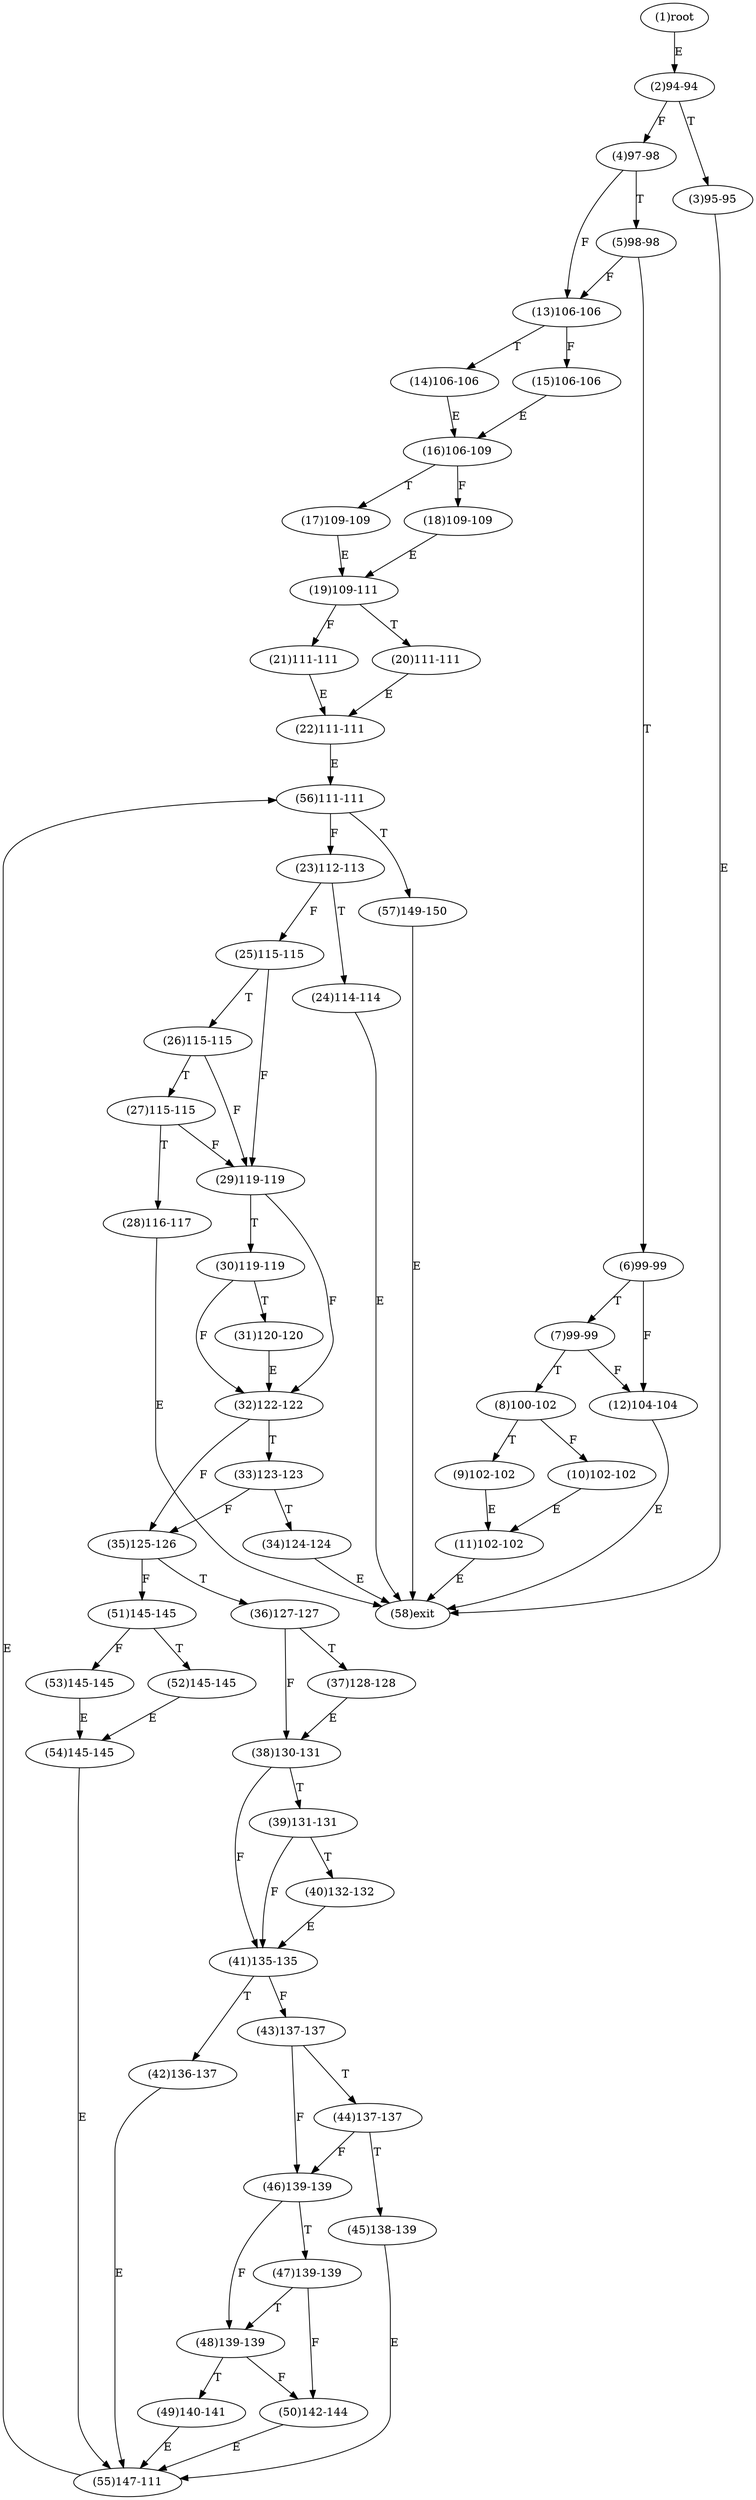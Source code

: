 digraph "" { 
1[ label="(1)root"];
2[ label="(2)94-94"];
3[ label="(3)95-95"];
4[ label="(4)97-98"];
5[ label="(5)98-98"];
6[ label="(6)99-99"];
7[ label="(7)99-99"];
8[ label="(8)100-102"];
9[ label="(9)102-102"];
10[ label="(10)102-102"];
11[ label="(11)102-102"];
12[ label="(12)104-104"];
13[ label="(13)106-106"];
14[ label="(14)106-106"];
15[ label="(15)106-106"];
17[ label="(17)109-109"];
16[ label="(16)106-109"];
19[ label="(19)109-111"];
18[ label="(18)109-109"];
21[ label="(21)111-111"];
20[ label="(20)111-111"];
23[ label="(23)112-113"];
22[ label="(22)111-111"];
25[ label="(25)115-115"];
24[ label="(24)114-114"];
27[ label="(27)115-115"];
26[ label="(26)115-115"];
29[ label="(29)119-119"];
28[ label="(28)116-117"];
31[ label="(31)120-120"];
30[ label="(30)119-119"];
34[ label="(34)124-124"];
35[ label="(35)125-126"];
32[ label="(32)122-122"];
33[ label="(33)123-123"];
38[ label="(38)130-131"];
39[ label="(39)131-131"];
36[ label="(36)127-127"];
37[ label="(37)128-128"];
42[ label="(42)136-137"];
43[ label="(43)137-137"];
40[ label="(40)132-132"];
41[ label="(41)135-135"];
46[ label="(46)139-139"];
47[ label="(47)139-139"];
44[ label="(44)137-137"];
45[ label="(45)138-139"];
51[ label="(51)145-145"];
50[ label="(50)142-144"];
49[ label="(49)140-141"];
48[ label="(48)139-139"];
55[ label="(55)147-111"];
54[ label="(54)145-145"];
53[ label="(53)145-145"];
52[ label="(52)145-145"];
58[ label="(58)exit"];
57[ label="(57)149-150"];
56[ label="(56)111-111"];
1->2[ label="E"];
2->4[ label="F"];
2->3[ label="T"];
3->58[ label="E"];
4->13[ label="F"];
4->5[ label="T"];
5->13[ label="F"];
5->6[ label="T"];
6->12[ label="F"];
6->7[ label="T"];
7->12[ label="F"];
7->8[ label="T"];
8->10[ label="F"];
8->9[ label="T"];
9->11[ label="E"];
10->11[ label="E"];
11->58[ label="E"];
12->58[ label="E"];
13->15[ label="F"];
13->14[ label="T"];
14->16[ label="E"];
15->16[ label="E"];
16->18[ label="F"];
16->17[ label="T"];
17->19[ label="E"];
18->19[ label="E"];
19->21[ label="F"];
19->20[ label="T"];
20->22[ label="E"];
21->22[ label="E"];
22->56[ label="E"];
23->25[ label="F"];
23->24[ label="T"];
24->58[ label="E"];
25->29[ label="F"];
25->26[ label="T"];
26->29[ label="F"];
26->27[ label="T"];
27->29[ label="F"];
27->28[ label="T"];
28->58[ label="E"];
29->32[ label="F"];
29->30[ label="T"];
30->32[ label="F"];
30->31[ label="T"];
31->32[ label="E"];
32->35[ label="F"];
32->33[ label="T"];
33->35[ label="F"];
33->34[ label="T"];
34->58[ label="E"];
35->51[ label="F"];
35->36[ label="T"];
36->38[ label="F"];
36->37[ label="T"];
37->38[ label="E"];
38->41[ label="F"];
38->39[ label="T"];
39->41[ label="F"];
39->40[ label="T"];
40->41[ label="E"];
41->43[ label="F"];
41->42[ label="T"];
42->55[ label="E"];
43->46[ label="F"];
43->44[ label="T"];
44->46[ label="F"];
44->45[ label="T"];
45->55[ label="E"];
46->48[ label="F"];
46->47[ label="T"];
47->50[ label="F"];
47->48[ label="T"];
48->50[ label="F"];
48->49[ label="T"];
49->55[ label="E"];
50->55[ label="E"];
51->53[ label="F"];
51->52[ label="T"];
52->54[ label="E"];
53->54[ label="E"];
54->55[ label="E"];
55->56[ label="E"];
56->23[ label="F"];
56->57[ label="T"];
57->58[ label="E"];
}